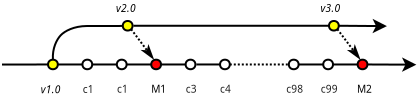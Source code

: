 <?xml version="1.0" encoding="UTF-8"?>
<dia:diagram xmlns:dia="http://www.lysator.liu.se/~alla/dia/">
  <dia:layer name="背景" visible="true" active="true">
    <dia:object type="Standard - Line" version="0" id="O0">
      <dia:attribute name="obj_pos">
        <dia:point val="28.841,25.973"/>
      </dia:attribute>
      <dia:attribute name="obj_bb">
        <dia:rectangle val="28.791,25.625;31.36,26.348"/>
      </dia:attribute>
      <dia:attribute name="conn_endpoints">
        <dia:point val="28.841,25.973"/>
        <dia:point val="31.249,25.991"/>
      </dia:attribute>
      <dia:attribute name="numcp">
        <dia:int val="1"/>
      </dia:attribute>
      <dia:attribute name="end_arrow">
        <dia:enum val="22"/>
      </dia:attribute>
      <dia:attribute name="end_arrow_length">
        <dia:real val="0.5"/>
      </dia:attribute>
      <dia:attribute name="end_arrow_width">
        <dia:real val="0.5"/>
      </dia:attribute>
      <dia:connections>
        <dia:connection handle="0" to="O17" connection="0"/>
      </dia:connections>
    </dia:object>
    <dia:object type="Standard - Text" version="1" id="O1">
      <dia:attribute name="obj_pos">
        <dia:point val="13.935,29.341"/>
      </dia:attribute>
      <dia:attribute name="obj_bb">
        <dia:rectangle val="13.935,28.868;15.042,29.461"/>
      </dia:attribute>
      <dia:attribute name="text">
        <dia:composite type="text">
          <dia:attribute name="string">
            <dia:string>#v1.0#</dia:string>
          </dia:attribute>
          <dia:attribute name="font">
            <dia:font family="sans" style="8" name="Helvetica-Oblique"/>
          </dia:attribute>
          <dia:attribute name="height">
            <dia:real val="0.635"/>
          </dia:attribute>
          <dia:attribute name="pos">
            <dia:point val="13.935,29.341"/>
          </dia:attribute>
          <dia:attribute name="color">
            <dia:color val="#000000"/>
          </dia:attribute>
          <dia:attribute name="alignment">
            <dia:enum val="0"/>
          </dia:attribute>
        </dia:composite>
      </dia:attribute>
      <dia:attribute name="valign">
        <dia:enum val="3"/>
      </dia:attribute>
    </dia:object>
    <dia:object type="Standard - BezierLine" version="0" id="O2">
      <dia:attribute name="obj_pos">
        <dia:point val="14.549,27.669"/>
      </dia:attribute>
      <dia:attribute name="obj_bb">
        <dia:rectangle val="14.495,25.923;18.093,27.722"/>
      </dia:attribute>
      <dia:attribute name="bez_points">
        <dia:point val="14.549,27.669"/>
        <dia:point val="14.512,27.1"/>
        <dia:point val="14.737,26.663"/>
        <dia:point val="14.937,26.45"/>
        <dia:point val="15.137,26.238"/>
        <dia:point val="15.593,25.991"/>
        <dia:point val="16.251,25.985"/>
        <dia:point val="16.909,25.979"/>
        <dia:point val="18.043,25.998"/>
        <dia:point val="18.043,25.973"/>
      </dia:attribute>
      <dia:attribute name="corner_types">
        <dia:enum val="0"/>
        <dia:enum val="0"/>
        <dia:enum val="0"/>
        <dia:enum val="0"/>
      </dia:attribute>
      <dia:attribute name="line_width">
        <dia:real val="0.1"/>
      </dia:attribute>
      <dia:connections>
        <dia:connection handle="0" to="O4" connection="4"/>
        <dia:connection handle="9" to="O14" connection="8"/>
      </dia:connections>
    </dia:object>
    <dia:object type="Standard - Line" version="0" id="O3">
      <dia:attribute name="obj_pos">
        <dia:point val="18.459,26.142"/>
      </dia:attribute>
      <dia:attribute name="obj_bb">
        <dia:rectangle val="18.389,26.072;19.72,27.827"/>
      </dia:attribute>
      <dia:attribute name="conn_endpoints">
        <dia:point val="18.459,26.142"/>
        <dia:point val="19.616,27.688"/>
      </dia:attribute>
      <dia:attribute name="numcp">
        <dia:int val="1"/>
      </dia:attribute>
      <dia:attribute name="line_style">
        <dia:enum val="4"/>
      </dia:attribute>
      <dia:attribute name="end_arrow">
        <dia:enum val="22"/>
      </dia:attribute>
      <dia:attribute name="end_arrow_length">
        <dia:real val="0.5"/>
      </dia:attribute>
      <dia:attribute name="end_arrow_width">
        <dia:real val="0.3"/>
      </dia:attribute>
      <dia:connections>
        <dia:connection handle="0" to="O14" connection="14"/>
        <dia:connection handle="1" to="O5" connection="5"/>
      </dia:connections>
    </dia:object>
    <dia:object type="Flowchart - Ellipse" version="0" id="O4">
      <dia:attribute name="obj_pos">
        <dia:point val="14.305,27.669"/>
      </dia:attribute>
      <dia:attribute name="obj_bb">
        <dia:rectangle val="14.255,27.619;14.843,28.198"/>
      </dia:attribute>
      <dia:attribute name="elem_corner">
        <dia:point val="14.305,27.669"/>
      </dia:attribute>
      <dia:attribute name="elem_width">
        <dia:real val="0.488"/>
      </dia:attribute>
      <dia:attribute name="elem_height">
        <dia:real val="0.478"/>
      </dia:attribute>
      <dia:attribute name="border_width">
        <dia:real val="0.1"/>
      </dia:attribute>
      <dia:attribute name="inner_color">
        <dia:color val="#ffff00"/>
      </dia:attribute>
      <dia:attribute name="show_background">
        <dia:boolean val="true"/>
      </dia:attribute>
      <dia:attribute name="padding">
        <dia:real val="0"/>
      </dia:attribute>
      <dia:attribute name="text">
        <dia:composite type="text">
          <dia:attribute name="string">
            <dia:string>##</dia:string>
          </dia:attribute>
          <dia:attribute name="font">
            <dia:font family="sans" style="0" name="Helvetica"/>
          </dia:attribute>
          <dia:attribute name="height">
            <dia:real val="0.176"/>
          </dia:attribute>
          <dia:attribute name="pos">
            <dia:point val="14.549,27.953"/>
          </dia:attribute>
          <dia:attribute name="color">
            <dia:color val="#000000"/>
          </dia:attribute>
          <dia:attribute name="alignment">
            <dia:enum val="1"/>
          </dia:attribute>
        </dia:composite>
      </dia:attribute>
    </dia:object>
    <dia:object type="Flowchart - Ellipse" version="0" id="O5">
      <dia:attribute name="obj_pos">
        <dia:point val="19.465,27.669"/>
      </dia:attribute>
      <dia:attribute name="obj_bb">
        <dia:rectangle val="19.415,27.619;20.003,28.198"/>
      </dia:attribute>
      <dia:attribute name="elem_corner">
        <dia:point val="19.465,27.669"/>
      </dia:attribute>
      <dia:attribute name="elem_width">
        <dia:real val="0.488"/>
      </dia:attribute>
      <dia:attribute name="elem_height">
        <dia:real val="0.478"/>
      </dia:attribute>
      <dia:attribute name="border_width">
        <dia:real val="0.1"/>
      </dia:attribute>
      <dia:attribute name="inner_color">
        <dia:color val="#ff0000"/>
      </dia:attribute>
      <dia:attribute name="show_background">
        <dia:boolean val="true"/>
      </dia:attribute>
      <dia:attribute name="padding">
        <dia:real val="0"/>
      </dia:attribute>
      <dia:attribute name="text">
        <dia:composite type="text">
          <dia:attribute name="string">
            <dia:string>##</dia:string>
          </dia:attribute>
          <dia:attribute name="font">
            <dia:font family="sans" style="0" name="Helvetica"/>
          </dia:attribute>
          <dia:attribute name="height">
            <dia:real val="0.176"/>
          </dia:attribute>
          <dia:attribute name="pos">
            <dia:point val="19.709,27.953"/>
          </dia:attribute>
          <dia:attribute name="color">
            <dia:color val="#000000"/>
          </dia:attribute>
          <dia:attribute name="alignment">
            <dia:enum val="1"/>
          </dia:attribute>
        </dia:composite>
      </dia:attribute>
    </dia:object>
    <dia:object type="Flowchart - Ellipse" version="0" id="O6">
      <dia:attribute name="obj_pos">
        <dia:point val="17.745,27.669"/>
      </dia:attribute>
      <dia:attribute name="obj_bb">
        <dia:rectangle val="17.695,27.619;18.283,28.198"/>
      </dia:attribute>
      <dia:attribute name="elem_corner">
        <dia:point val="17.745,27.669"/>
      </dia:attribute>
      <dia:attribute name="elem_width">
        <dia:real val="0.488"/>
      </dia:attribute>
      <dia:attribute name="elem_height">
        <dia:real val="0.478"/>
      </dia:attribute>
      <dia:attribute name="border_width">
        <dia:real val="0.1"/>
      </dia:attribute>
      <dia:attribute name="show_background">
        <dia:boolean val="true"/>
      </dia:attribute>
      <dia:attribute name="padding">
        <dia:real val="0"/>
      </dia:attribute>
      <dia:attribute name="text">
        <dia:composite type="text">
          <dia:attribute name="string">
            <dia:string>##</dia:string>
          </dia:attribute>
          <dia:attribute name="font">
            <dia:font family="sans" style="0" name="Helvetica"/>
          </dia:attribute>
          <dia:attribute name="height">
            <dia:real val="0.176"/>
          </dia:attribute>
          <dia:attribute name="pos">
            <dia:point val="17.989,27.953"/>
          </dia:attribute>
          <dia:attribute name="color">
            <dia:color val="#000000"/>
          </dia:attribute>
          <dia:attribute name="alignment">
            <dia:enum val="1"/>
          </dia:attribute>
        </dia:composite>
      </dia:attribute>
    </dia:object>
    <dia:object type="Flowchart - Ellipse" version="0" id="O7">
      <dia:attribute name="obj_pos">
        <dia:point val="16.025,27.669"/>
      </dia:attribute>
      <dia:attribute name="obj_bb">
        <dia:rectangle val="15.975,27.619;16.563,28.198"/>
      </dia:attribute>
      <dia:attribute name="elem_corner">
        <dia:point val="16.025,27.669"/>
      </dia:attribute>
      <dia:attribute name="elem_width">
        <dia:real val="0.488"/>
      </dia:attribute>
      <dia:attribute name="elem_height">
        <dia:real val="0.478"/>
      </dia:attribute>
      <dia:attribute name="border_width">
        <dia:real val="0.1"/>
      </dia:attribute>
      <dia:attribute name="show_background">
        <dia:boolean val="true"/>
      </dia:attribute>
      <dia:attribute name="padding">
        <dia:real val="0"/>
      </dia:attribute>
      <dia:attribute name="text">
        <dia:composite type="text">
          <dia:attribute name="string">
            <dia:string>##</dia:string>
          </dia:attribute>
          <dia:attribute name="font">
            <dia:font family="sans" style="0" name="Helvetica"/>
          </dia:attribute>
          <dia:attribute name="height">
            <dia:real val="0.176"/>
          </dia:attribute>
          <dia:attribute name="pos">
            <dia:point val="16.269,27.953"/>
          </dia:attribute>
          <dia:attribute name="color">
            <dia:color val="#000000"/>
          </dia:attribute>
          <dia:attribute name="alignment">
            <dia:enum val="1"/>
          </dia:attribute>
        </dia:composite>
      </dia:attribute>
    </dia:object>
    <dia:object type="Flowchart - Ellipse" version="0" id="O8">
      <dia:attribute name="obj_pos">
        <dia:point val="22.905,27.669"/>
      </dia:attribute>
      <dia:attribute name="obj_bb">
        <dia:rectangle val="22.855,27.619;23.443,28.198"/>
      </dia:attribute>
      <dia:attribute name="elem_corner">
        <dia:point val="22.905,27.669"/>
      </dia:attribute>
      <dia:attribute name="elem_width">
        <dia:real val="0.488"/>
      </dia:attribute>
      <dia:attribute name="elem_height">
        <dia:real val="0.478"/>
      </dia:attribute>
      <dia:attribute name="border_width">
        <dia:real val="0.1"/>
      </dia:attribute>
      <dia:attribute name="show_background">
        <dia:boolean val="true"/>
      </dia:attribute>
      <dia:attribute name="padding">
        <dia:real val="0"/>
      </dia:attribute>
      <dia:attribute name="text">
        <dia:composite type="text">
          <dia:attribute name="string">
            <dia:string>##</dia:string>
          </dia:attribute>
          <dia:attribute name="font">
            <dia:font family="sans" style="0" name="Helvetica"/>
          </dia:attribute>
          <dia:attribute name="height">
            <dia:real val="0.176"/>
          </dia:attribute>
          <dia:attribute name="pos">
            <dia:point val="23.149,27.953"/>
          </dia:attribute>
          <dia:attribute name="color">
            <dia:color val="#000000"/>
          </dia:attribute>
          <dia:attribute name="alignment">
            <dia:enum val="1"/>
          </dia:attribute>
        </dia:composite>
      </dia:attribute>
    </dia:object>
    <dia:object type="Flowchart - Ellipse" version="0" id="O9">
      <dia:attribute name="obj_pos">
        <dia:point val="21.185,27.669"/>
      </dia:attribute>
      <dia:attribute name="obj_bb">
        <dia:rectangle val="21.135,27.619;21.723,28.198"/>
      </dia:attribute>
      <dia:attribute name="elem_corner">
        <dia:point val="21.185,27.669"/>
      </dia:attribute>
      <dia:attribute name="elem_width">
        <dia:real val="0.488"/>
      </dia:attribute>
      <dia:attribute name="elem_height">
        <dia:real val="0.478"/>
      </dia:attribute>
      <dia:attribute name="border_width">
        <dia:real val="0.1"/>
      </dia:attribute>
      <dia:attribute name="show_background">
        <dia:boolean val="true"/>
      </dia:attribute>
      <dia:attribute name="padding">
        <dia:real val="0"/>
      </dia:attribute>
      <dia:attribute name="text">
        <dia:composite type="text">
          <dia:attribute name="string">
            <dia:string>##</dia:string>
          </dia:attribute>
          <dia:attribute name="font">
            <dia:font family="sans" style="0" name="Helvetica"/>
          </dia:attribute>
          <dia:attribute name="height">
            <dia:real val="0.176"/>
          </dia:attribute>
          <dia:attribute name="pos">
            <dia:point val="21.429,27.953"/>
          </dia:attribute>
          <dia:attribute name="color">
            <dia:color val="#000000"/>
          </dia:attribute>
          <dia:attribute name="alignment">
            <dia:enum val="1"/>
          </dia:attribute>
        </dia:composite>
      </dia:attribute>
    </dia:object>
    <dia:object type="Flowchart - Ellipse" version="0" id="O10">
      <dia:attribute name="obj_pos">
        <dia:point val="29.785,27.669"/>
      </dia:attribute>
      <dia:attribute name="obj_bb">
        <dia:rectangle val="29.735,27.619;30.323,28.198"/>
      </dia:attribute>
      <dia:attribute name="elem_corner">
        <dia:point val="29.785,27.669"/>
      </dia:attribute>
      <dia:attribute name="elem_width">
        <dia:real val="0.488"/>
      </dia:attribute>
      <dia:attribute name="elem_height">
        <dia:real val="0.478"/>
      </dia:attribute>
      <dia:attribute name="border_width">
        <dia:real val="0.1"/>
      </dia:attribute>
      <dia:attribute name="inner_color">
        <dia:color val="#ff0000"/>
      </dia:attribute>
      <dia:attribute name="show_background">
        <dia:boolean val="true"/>
      </dia:attribute>
      <dia:attribute name="padding">
        <dia:real val="0"/>
      </dia:attribute>
      <dia:attribute name="text">
        <dia:composite type="text">
          <dia:attribute name="string">
            <dia:string>##</dia:string>
          </dia:attribute>
          <dia:attribute name="font">
            <dia:font family="sans" style="0" name="Helvetica"/>
          </dia:attribute>
          <dia:attribute name="height">
            <dia:real val="0.176"/>
          </dia:attribute>
          <dia:attribute name="pos">
            <dia:point val="30.029,27.953"/>
          </dia:attribute>
          <dia:attribute name="color">
            <dia:color val="#000000"/>
          </dia:attribute>
          <dia:attribute name="alignment">
            <dia:enum val="1"/>
          </dia:attribute>
        </dia:composite>
      </dia:attribute>
    </dia:object>
    <dia:object type="Flowchart - Ellipse" version="0" id="O11">
      <dia:attribute name="obj_pos">
        <dia:point val="28.065,27.669"/>
      </dia:attribute>
      <dia:attribute name="obj_bb">
        <dia:rectangle val="28.015,27.619;28.603,28.198"/>
      </dia:attribute>
      <dia:attribute name="elem_corner">
        <dia:point val="28.065,27.669"/>
      </dia:attribute>
      <dia:attribute name="elem_width">
        <dia:real val="0.488"/>
      </dia:attribute>
      <dia:attribute name="elem_height">
        <dia:real val="0.478"/>
      </dia:attribute>
      <dia:attribute name="border_width">
        <dia:real val="0.1"/>
      </dia:attribute>
      <dia:attribute name="show_background">
        <dia:boolean val="true"/>
      </dia:attribute>
      <dia:attribute name="padding">
        <dia:real val="0"/>
      </dia:attribute>
      <dia:attribute name="text">
        <dia:composite type="text">
          <dia:attribute name="string">
            <dia:string>##</dia:string>
          </dia:attribute>
          <dia:attribute name="font">
            <dia:font family="sans" style="0" name="Helvetica"/>
          </dia:attribute>
          <dia:attribute name="height">
            <dia:real val="0.176"/>
          </dia:attribute>
          <dia:attribute name="pos">
            <dia:point val="28.309,27.953"/>
          </dia:attribute>
          <dia:attribute name="color">
            <dia:color val="#000000"/>
          </dia:attribute>
          <dia:attribute name="alignment">
            <dia:enum val="1"/>
          </dia:attribute>
        </dia:composite>
      </dia:attribute>
    </dia:object>
    <dia:object type="Flowchart - Ellipse" version="0" id="O12">
      <dia:attribute name="obj_pos">
        <dia:point val="26.345,27.669"/>
      </dia:attribute>
      <dia:attribute name="obj_bb">
        <dia:rectangle val="26.295,27.619;26.883,28.198"/>
      </dia:attribute>
      <dia:attribute name="elem_corner">
        <dia:point val="26.345,27.669"/>
      </dia:attribute>
      <dia:attribute name="elem_width">
        <dia:real val="0.488"/>
      </dia:attribute>
      <dia:attribute name="elem_height">
        <dia:real val="0.478"/>
      </dia:attribute>
      <dia:attribute name="border_width">
        <dia:real val="0.1"/>
      </dia:attribute>
      <dia:attribute name="show_background">
        <dia:boolean val="true"/>
      </dia:attribute>
      <dia:attribute name="padding">
        <dia:real val="0"/>
      </dia:attribute>
      <dia:attribute name="text">
        <dia:composite type="text">
          <dia:attribute name="string">
            <dia:string>##</dia:string>
          </dia:attribute>
          <dia:attribute name="font">
            <dia:font family="sans" style="0" name="Helvetica"/>
          </dia:attribute>
          <dia:attribute name="height">
            <dia:real val="0.176"/>
          </dia:attribute>
          <dia:attribute name="pos">
            <dia:point val="26.589,27.953"/>
          </dia:attribute>
          <dia:attribute name="color">
            <dia:color val="#000000"/>
          </dia:attribute>
          <dia:attribute name="alignment">
            <dia:enum val="1"/>
          </dia:attribute>
        </dia:composite>
      </dia:attribute>
    </dia:object>
    <dia:object type="Standard - Text" version="1" id="O13">
      <dia:attribute name="obj_pos">
        <dia:point val="17.697,25.28"/>
      </dia:attribute>
      <dia:attribute name="obj_bb">
        <dia:rectangle val="17.697,24.808;18.805,25.4"/>
      </dia:attribute>
      <dia:attribute name="text">
        <dia:composite type="text">
          <dia:attribute name="string">
            <dia:string>#v2.0#</dia:string>
          </dia:attribute>
          <dia:attribute name="font">
            <dia:font family="sans" style="8" name="Helvetica-Oblique"/>
          </dia:attribute>
          <dia:attribute name="height">
            <dia:real val="0.635"/>
          </dia:attribute>
          <dia:attribute name="pos">
            <dia:point val="17.697,25.28"/>
          </dia:attribute>
          <dia:attribute name="color">
            <dia:color val="#000000"/>
          </dia:attribute>
          <dia:attribute name="alignment">
            <dia:enum val="0"/>
          </dia:attribute>
        </dia:composite>
      </dia:attribute>
      <dia:attribute name="valign">
        <dia:enum val="3"/>
      </dia:attribute>
    </dia:object>
    <dia:object type="Flowchart - Ellipse" version="0" id="O14">
      <dia:attribute name="obj_pos">
        <dia:point val="18.043,25.734"/>
      </dia:attribute>
      <dia:attribute name="obj_bb">
        <dia:rectangle val="17.993,25.684;18.581,26.262"/>
      </dia:attribute>
      <dia:attribute name="elem_corner">
        <dia:point val="18.043,25.734"/>
      </dia:attribute>
      <dia:attribute name="elem_width">
        <dia:real val="0.488"/>
      </dia:attribute>
      <dia:attribute name="elem_height">
        <dia:real val="0.478"/>
      </dia:attribute>
      <dia:attribute name="border_width">
        <dia:real val="0.1"/>
      </dia:attribute>
      <dia:attribute name="inner_color">
        <dia:color val="#ffff00"/>
      </dia:attribute>
      <dia:attribute name="show_background">
        <dia:boolean val="true"/>
      </dia:attribute>
      <dia:attribute name="padding">
        <dia:real val="0"/>
      </dia:attribute>
      <dia:attribute name="text">
        <dia:composite type="text">
          <dia:attribute name="string">
            <dia:string>##</dia:string>
          </dia:attribute>
          <dia:attribute name="font">
            <dia:font family="sans" style="0" name="Helvetica"/>
          </dia:attribute>
          <dia:attribute name="height">
            <dia:real val="0.176"/>
          </dia:attribute>
          <dia:attribute name="pos">
            <dia:point val="18.287,26.017"/>
          </dia:attribute>
          <dia:attribute name="color">
            <dia:color val="#000000"/>
          </dia:attribute>
          <dia:attribute name="alignment">
            <dia:enum val="1"/>
          </dia:attribute>
        </dia:composite>
      </dia:attribute>
    </dia:object>
    <dia:object type="Standard - Text" version="1" id="O15">
      <dia:attribute name="obj_pos">
        <dia:point val="16.035,29.331"/>
      </dia:attribute>
      <dia:attribute name="obj_bb">
        <dia:rectangle val="16.035,28.859;16.637,29.451"/>
      </dia:attribute>
      <dia:attribute name="text">
        <dia:composite type="text">
          <dia:attribute name="string">
            <dia:string>#c1#</dia:string>
          </dia:attribute>
          <dia:attribute name="font">
            <dia:font family="sans" style="0" name="Helvetica"/>
          </dia:attribute>
          <dia:attribute name="height">
            <dia:real val="0.635"/>
          </dia:attribute>
          <dia:attribute name="pos">
            <dia:point val="16.035,29.331"/>
          </dia:attribute>
          <dia:attribute name="color">
            <dia:color val="#202020"/>
          </dia:attribute>
          <dia:attribute name="alignment">
            <dia:enum val="0"/>
          </dia:attribute>
        </dia:composite>
      </dia:attribute>
      <dia:attribute name="valign">
        <dia:enum val="3"/>
      </dia:attribute>
    </dia:object>
    <dia:object type="Standard - Line" version="0" id="O16">
      <dia:attribute name="obj_pos">
        <dia:point val="12.003,27.913"/>
      </dia:attribute>
      <dia:attribute name="obj_bb">
        <dia:rectangle val="11.953,27.858;14.355,27.963"/>
      </dia:attribute>
      <dia:attribute name="conn_endpoints">
        <dia:point val="12.003,27.913"/>
        <dia:point val="14.305,27.909"/>
      </dia:attribute>
      <dia:attribute name="numcp">
        <dia:int val="1"/>
      </dia:attribute>
      <dia:connections>
        <dia:connection handle="1" to="O4" connection="8"/>
      </dia:connections>
    </dia:object>
    <dia:object type="Flowchart - Ellipse" version="0" id="O17">
      <dia:attribute name="obj_pos">
        <dia:point val="28.353,25.734"/>
      </dia:attribute>
      <dia:attribute name="obj_bb">
        <dia:rectangle val="28.303,25.684;28.891,26.262"/>
      </dia:attribute>
      <dia:attribute name="elem_corner">
        <dia:point val="28.353,25.734"/>
      </dia:attribute>
      <dia:attribute name="elem_width">
        <dia:real val="0.488"/>
      </dia:attribute>
      <dia:attribute name="elem_height">
        <dia:real val="0.478"/>
      </dia:attribute>
      <dia:attribute name="border_width">
        <dia:real val="0.1"/>
      </dia:attribute>
      <dia:attribute name="inner_color">
        <dia:color val="#ffff00"/>
      </dia:attribute>
      <dia:attribute name="show_background">
        <dia:boolean val="true"/>
      </dia:attribute>
      <dia:attribute name="padding">
        <dia:real val="0"/>
      </dia:attribute>
      <dia:attribute name="text">
        <dia:composite type="text">
          <dia:attribute name="string">
            <dia:string>##</dia:string>
          </dia:attribute>
          <dia:attribute name="font">
            <dia:font family="sans" style="0" name="Helvetica"/>
          </dia:attribute>
          <dia:attribute name="height">
            <dia:real val="0.176"/>
          </dia:attribute>
          <dia:attribute name="pos">
            <dia:point val="28.597,26.017"/>
          </dia:attribute>
          <dia:attribute name="color">
            <dia:color val="#000000"/>
          </dia:attribute>
          <dia:attribute name="alignment">
            <dia:enum val="1"/>
          </dia:attribute>
        </dia:composite>
      </dia:attribute>
    </dia:object>
    <dia:object type="Standard - Line" version="0" id="O18">
      <dia:attribute name="obj_pos">
        <dia:point val="18.572,25.973"/>
      </dia:attribute>
      <dia:attribute name="obj_bb">
        <dia:rectangle val="18.522,25.923;28.403,26.023"/>
      </dia:attribute>
      <dia:attribute name="conn_endpoints">
        <dia:point val="18.572,25.973"/>
        <dia:point val="28.353,25.973"/>
      </dia:attribute>
      <dia:attribute name="numcp">
        <dia:int val="1"/>
      </dia:attribute>
      <dia:connections>
        <dia:connection handle="0" to="O14" connection="16"/>
        <dia:connection handle="1" to="O17" connection="8"/>
      </dia:connections>
    </dia:object>
    <dia:object type="Standard - Line" version="0" id="O19">
      <dia:attribute name="obj_pos">
        <dia:point val="23.393,27.909"/>
      </dia:attribute>
      <dia:attribute name="obj_bb">
        <dia:rectangle val="23.343,27.858;26.395,27.959"/>
      </dia:attribute>
      <dia:attribute name="conn_endpoints">
        <dia:point val="23.393,27.909"/>
        <dia:point val="26.345,27.909"/>
      </dia:attribute>
      <dia:attribute name="numcp">
        <dia:int val="1"/>
      </dia:attribute>
      <dia:attribute name="line_style">
        <dia:enum val="4"/>
      </dia:attribute>
      <dia:connections>
        <dia:connection handle="0" to="O8" connection="0"/>
        <dia:connection handle="1" to="O12" connection="8"/>
      </dia:connections>
    </dia:object>
    <dia:object type="Standard - Line" version="0" id="O20">
      <dia:attribute name="obj_pos">
        <dia:point val="14.793,27.909"/>
      </dia:attribute>
      <dia:attribute name="obj_bb">
        <dia:rectangle val="14.743,27.858;16.075,27.959"/>
      </dia:attribute>
      <dia:attribute name="conn_endpoints">
        <dia:point val="14.793,27.909"/>
        <dia:point val="16.025,27.909"/>
      </dia:attribute>
      <dia:attribute name="numcp">
        <dia:int val="1"/>
      </dia:attribute>
      <dia:connections>
        <dia:connection handle="0" to="O4" connection="0"/>
        <dia:connection handle="1" to="O7" connection="8"/>
      </dia:connections>
    </dia:object>
    <dia:object type="Standard - Line" version="0" id="O21">
      <dia:attribute name="obj_pos">
        <dia:point val="16.513,27.909"/>
      </dia:attribute>
      <dia:attribute name="obj_bb">
        <dia:rectangle val="16.463,27.858;17.795,27.959"/>
      </dia:attribute>
      <dia:attribute name="conn_endpoints">
        <dia:point val="16.513,27.909"/>
        <dia:point val="17.745,27.909"/>
      </dia:attribute>
      <dia:attribute name="numcp">
        <dia:int val="1"/>
      </dia:attribute>
      <dia:connections>
        <dia:connection handle="0" to="O7" connection="0"/>
        <dia:connection handle="1" to="O6" connection="8"/>
      </dia:connections>
    </dia:object>
    <dia:object type="Standard - Line" version="0" id="O22">
      <dia:attribute name="obj_pos">
        <dia:point val="18.233,27.909"/>
      </dia:attribute>
      <dia:attribute name="obj_bb">
        <dia:rectangle val="18.183,27.858;19.515,27.959"/>
      </dia:attribute>
      <dia:attribute name="conn_endpoints">
        <dia:point val="18.233,27.909"/>
        <dia:point val="19.465,27.909"/>
      </dia:attribute>
      <dia:attribute name="numcp">
        <dia:int val="1"/>
      </dia:attribute>
      <dia:connections>
        <dia:connection handle="0" to="O6" connection="0"/>
        <dia:connection handle="1" to="O5" connection="8"/>
      </dia:connections>
    </dia:object>
    <dia:object type="Standard - Line" version="0" id="O23">
      <dia:attribute name="obj_pos">
        <dia:point val="19.953,27.909"/>
      </dia:attribute>
      <dia:attribute name="obj_bb">
        <dia:rectangle val="19.903,27.858;21.235,27.959"/>
      </dia:attribute>
      <dia:attribute name="conn_endpoints">
        <dia:point val="19.953,27.909"/>
        <dia:point val="21.185,27.909"/>
      </dia:attribute>
      <dia:attribute name="numcp">
        <dia:int val="1"/>
      </dia:attribute>
      <dia:connections>
        <dia:connection handle="0" to="O5" connection="0"/>
        <dia:connection handle="1" to="O9" connection="8"/>
      </dia:connections>
    </dia:object>
    <dia:object type="Standard - Line" version="0" id="O24">
      <dia:attribute name="obj_pos">
        <dia:point val="21.72,27.909"/>
      </dia:attribute>
      <dia:attribute name="obj_bb">
        <dia:rectangle val="21.67,27.858;22.955,27.959"/>
      </dia:attribute>
      <dia:attribute name="conn_endpoints">
        <dia:point val="21.72,27.909"/>
        <dia:point val="22.905,27.909"/>
      </dia:attribute>
      <dia:attribute name="numcp">
        <dia:int val="1"/>
      </dia:attribute>
      <dia:connections>
        <dia:connection handle="0" to="O9" connection="16"/>
        <dia:connection handle="1" to="O8" connection="8"/>
      </dia:connections>
    </dia:object>
    <dia:object type="Standard - Line" version="0" id="O25">
      <dia:attribute name="obj_pos">
        <dia:point val="26.833,27.909"/>
      </dia:attribute>
      <dia:attribute name="obj_bb">
        <dia:rectangle val="26.783,27.858;28.115,27.959"/>
      </dia:attribute>
      <dia:attribute name="conn_endpoints">
        <dia:point val="26.833,27.909"/>
        <dia:point val="28.065,27.909"/>
      </dia:attribute>
      <dia:attribute name="numcp">
        <dia:int val="1"/>
      </dia:attribute>
      <dia:connections>
        <dia:connection handle="0" to="O12" connection="0"/>
        <dia:connection handle="1" to="O11" connection="8"/>
      </dia:connections>
    </dia:object>
    <dia:object type="Standard - Line" version="0" id="O26">
      <dia:attribute name="obj_pos">
        <dia:point val="28.553,27.909"/>
      </dia:attribute>
      <dia:attribute name="obj_bb">
        <dia:rectangle val="28.503,27.858;29.835,27.959"/>
      </dia:attribute>
      <dia:attribute name="conn_endpoints">
        <dia:point val="28.553,27.909"/>
        <dia:point val="29.785,27.909"/>
      </dia:attribute>
      <dia:attribute name="numcp">
        <dia:int val="1"/>
      </dia:attribute>
      <dia:connections>
        <dia:connection handle="0" to="O11" connection="0"/>
        <dia:connection handle="1" to="O10" connection="8"/>
      </dia:connections>
    </dia:object>
    <dia:object type="Standard - Text" version="1" id="O27">
      <dia:attribute name="obj_pos">
        <dia:point val="17.753,29.316"/>
      </dia:attribute>
      <dia:attribute name="obj_bb">
        <dia:rectangle val="17.753,28.844;18.355,29.436"/>
      </dia:attribute>
      <dia:attribute name="text">
        <dia:composite type="text">
          <dia:attribute name="string">
            <dia:string>#c1#</dia:string>
          </dia:attribute>
          <dia:attribute name="font">
            <dia:font family="sans" style="0" name="Helvetica"/>
          </dia:attribute>
          <dia:attribute name="height">
            <dia:real val="0.635"/>
          </dia:attribute>
          <dia:attribute name="pos">
            <dia:point val="17.753,29.316"/>
          </dia:attribute>
          <dia:attribute name="color">
            <dia:color val="#202020"/>
          </dia:attribute>
          <dia:attribute name="alignment">
            <dia:enum val="0"/>
          </dia:attribute>
        </dia:composite>
      </dia:attribute>
      <dia:attribute name="valign">
        <dia:enum val="3"/>
      </dia:attribute>
    </dia:object>
    <dia:object type="Standard - Text" version="1" id="O28">
      <dia:attribute name="obj_pos">
        <dia:point val="19.471,29.316"/>
      </dia:attribute>
      <dia:attribute name="obj_bb">
        <dia:rectangle val="19.471,28.844;20.231,29.436"/>
      </dia:attribute>
      <dia:attribute name="text">
        <dia:composite type="text">
          <dia:attribute name="string">
            <dia:string>#M1#</dia:string>
          </dia:attribute>
          <dia:attribute name="font">
            <dia:font family="sans" style="0" name="Helvetica"/>
          </dia:attribute>
          <dia:attribute name="height">
            <dia:real val="0.635"/>
          </dia:attribute>
          <dia:attribute name="pos">
            <dia:point val="19.471,29.316"/>
          </dia:attribute>
          <dia:attribute name="color">
            <dia:color val="#000000"/>
          </dia:attribute>
          <dia:attribute name="alignment">
            <dia:enum val="0"/>
          </dia:attribute>
        </dia:composite>
      </dia:attribute>
      <dia:attribute name="valign">
        <dia:enum val="3"/>
      </dia:attribute>
    </dia:object>
    <dia:object type="Standard - Text" version="1" id="O29">
      <dia:attribute name="obj_pos">
        <dia:point val="21.189,29.316"/>
      </dia:attribute>
      <dia:attribute name="obj_bb">
        <dia:rectangle val="21.189,28.844;21.791,29.436"/>
      </dia:attribute>
      <dia:attribute name="text">
        <dia:composite type="text">
          <dia:attribute name="string">
            <dia:string>#c3#</dia:string>
          </dia:attribute>
          <dia:attribute name="font">
            <dia:font family="sans" style="0" name="Helvetica"/>
          </dia:attribute>
          <dia:attribute name="height">
            <dia:real val="0.635"/>
          </dia:attribute>
          <dia:attribute name="pos">
            <dia:point val="21.189,29.316"/>
          </dia:attribute>
          <dia:attribute name="color">
            <dia:color val="#202020"/>
          </dia:attribute>
          <dia:attribute name="alignment">
            <dia:enum val="0"/>
          </dia:attribute>
        </dia:composite>
      </dia:attribute>
      <dia:attribute name="valign">
        <dia:enum val="3"/>
      </dia:attribute>
    </dia:object>
    <dia:object type="Standard - Text" version="1" id="O30">
      <dia:attribute name="obj_pos">
        <dia:point val="22.907,29.316"/>
      </dia:attribute>
      <dia:attribute name="obj_bb">
        <dia:rectangle val="22.907,28.844;23.509,29.436"/>
      </dia:attribute>
      <dia:attribute name="text">
        <dia:composite type="text">
          <dia:attribute name="string">
            <dia:string>#c4#</dia:string>
          </dia:attribute>
          <dia:attribute name="font">
            <dia:font family="sans" style="0" name="Helvetica"/>
          </dia:attribute>
          <dia:attribute name="height">
            <dia:real val="0.635"/>
          </dia:attribute>
          <dia:attribute name="pos">
            <dia:point val="22.907,29.316"/>
          </dia:attribute>
          <dia:attribute name="color">
            <dia:color val="#202020"/>
          </dia:attribute>
          <dia:attribute name="alignment">
            <dia:enum val="0"/>
          </dia:attribute>
        </dia:composite>
      </dia:attribute>
      <dia:attribute name="valign">
        <dia:enum val="3"/>
      </dia:attribute>
    </dia:object>
    <dia:object type="Standard - Text" version="1" id="O31">
      <dia:attribute name="obj_pos">
        <dia:point val="26.217,29.316"/>
      </dia:attribute>
      <dia:attribute name="obj_bb">
        <dia:rectangle val="26.217,28.844;27.142,29.436"/>
      </dia:attribute>
      <dia:attribute name="text">
        <dia:composite type="text">
          <dia:attribute name="string">
            <dia:string>#c98#</dia:string>
          </dia:attribute>
          <dia:attribute name="font">
            <dia:font family="sans" style="0" name="Helvetica"/>
          </dia:attribute>
          <dia:attribute name="height">
            <dia:real val="0.635"/>
          </dia:attribute>
          <dia:attribute name="pos">
            <dia:point val="26.217,29.316"/>
          </dia:attribute>
          <dia:attribute name="color">
            <dia:color val="#202020"/>
          </dia:attribute>
          <dia:attribute name="alignment">
            <dia:enum val="0"/>
          </dia:attribute>
        </dia:composite>
      </dia:attribute>
      <dia:attribute name="valign">
        <dia:enum val="3"/>
      </dia:attribute>
    </dia:object>
    <dia:object type="Standard - Text" version="1" id="O32">
      <dia:attribute name="obj_pos">
        <dia:point val="27.935,29.316"/>
      </dia:attribute>
      <dia:attribute name="obj_bb">
        <dia:rectangle val="27.935,28.844;28.86,29.436"/>
      </dia:attribute>
      <dia:attribute name="text">
        <dia:composite type="text">
          <dia:attribute name="string">
            <dia:string>#c99#</dia:string>
          </dia:attribute>
          <dia:attribute name="font">
            <dia:font family="sans" style="0" name="Helvetica"/>
          </dia:attribute>
          <dia:attribute name="height">
            <dia:real val="0.635"/>
          </dia:attribute>
          <dia:attribute name="pos">
            <dia:point val="27.935,29.316"/>
          </dia:attribute>
          <dia:attribute name="color">
            <dia:color val="#202020"/>
          </dia:attribute>
          <dia:attribute name="alignment">
            <dia:enum val="0"/>
          </dia:attribute>
        </dia:composite>
      </dia:attribute>
      <dia:attribute name="valign">
        <dia:enum val="3"/>
      </dia:attribute>
    </dia:object>
    <dia:object type="Standard - Text" version="1" id="O33">
      <dia:attribute name="obj_pos">
        <dia:point val="29.753,29.316"/>
      </dia:attribute>
      <dia:attribute name="obj_bb">
        <dia:rectangle val="29.753,28.844;30.513,29.436"/>
      </dia:attribute>
      <dia:attribute name="text">
        <dia:composite type="text">
          <dia:attribute name="string">
            <dia:string>#M2#</dia:string>
          </dia:attribute>
          <dia:attribute name="font">
            <dia:font family="sans" style="0" name="Helvetica"/>
          </dia:attribute>
          <dia:attribute name="height">
            <dia:real val="0.635"/>
          </dia:attribute>
          <dia:attribute name="pos">
            <dia:point val="29.753,29.316"/>
          </dia:attribute>
          <dia:attribute name="color">
            <dia:color val="#000000"/>
          </dia:attribute>
          <dia:attribute name="alignment">
            <dia:enum val="0"/>
          </dia:attribute>
        </dia:composite>
      </dia:attribute>
      <dia:attribute name="valign">
        <dia:enum val="3"/>
      </dia:attribute>
    </dia:object>
    <dia:object type="Standard - Line" version="0" id="O34">
      <dia:attribute name="obj_pos">
        <dia:point val="28.77,26.142"/>
      </dia:attribute>
      <dia:attribute name="obj_bb">
        <dia:rectangle val="28.7,26.072;30.04,27.826"/>
      </dia:attribute>
      <dia:attribute name="conn_endpoints">
        <dia:point val="28.77,26.142"/>
        <dia:point val="29.936,27.688"/>
      </dia:attribute>
      <dia:attribute name="numcp">
        <dia:int val="1"/>
      </dia:attribute>
      <dia:attribute name="line_style">
        <dia:enum val="4"/>
      </dia:attribute>
      <dia:attribute name="end_arrow">
        <dia:enum val="22"/>
      </dia:attribute>
      <dia:attribute name="end_arrow_length">
        <dia:real val="0.5"/>
      </dia:attribute>
      <dia:attribute name="end_arrow_width">
        <dia:real val="0.3"/>
      </dia:attribute>
      <dia:connections>
        <dia:connection handle="0" to="O17" connection="14"/>
        <dia:connection handle="1" to="O10" connection="5"/>
      </dia:connections>
    </dia:object>
    <dia:object type="Standard - Line" version="0" id="O35">
      <dia:attribute name="obj_pos">
        <dia:point val="30.273,27.909"/>
      </dia:attribute>
      <dia:attribute name="obj_bb">
        <dia:rectangle val="30.223,27.555;32.833,28.278"/>
      </dia:attribute>
      <dia:attribute name="conn_endpoints">
        <dia:point val="30.273,27.909"/>
        <dia:point val="32.721,27.919"/>
      </dia:attribute>
      <dia:attribute name="numcp">
        <dia:int val="1"/>
      </dia:attribute>
      <dia:attribute name="end_arrow">
        <dia:enum val="22"/>
      </dia:attribute>
      <dia:attribute name="end_arrow_length">
        <dia:real val="0.5"/>
      </dia:attribute>
      <dia:attribute name="end_arrow_width">
        <dia:real val="0.5"/>
      </dia:attribute>
      <dia:connections>
        <dia:connection handle="0" to="O10" connection="0"/>
      </dia:connections>
    </dia:object>
    <dia:object type="Standard - Text" version="1" id="O36">
      <dia:attribute name="obj_pos">
        <dia:point val="27.934,25.28"/>
      </dia:attribute>
      <dia:attribute name="obj_bb">
        <dia:rectangle val="27.934,24.808;29.042,25.4"/>
      </dia:attribute>
      <dia:attribute name="text">
        <dia:composite type="text">
          <dia:attribute name="string">
            <dia:string>#v3.0#</dia:string>
          </dia:attribute>
          <dia:attribute name="font">
            <dia:font family="sans" style="8" name="Helvetica-Oblique"/>
          </dia:attribute>
          <dia:attribute name="height">
            <dia:real val="0.635"/>
          </dia:attribute>
          <dia:attribute name="pos">
            <dia:point val="27.934,25.28"/>
          </dia:attribute>
          <dia:attribute name="color">
            <dia:color val="#000000"/>
          </dia:attribute>
          <dia:attribute name="alignment">
            <dia:enum val="0"/>
          </dia:attribute>
        </dia:composite>
      </dia:attribute>
      <dia:attribute name="valign">
        <dia:enum val="3"/>
      </dia:attribute>
    </dia:object>
  </dia:layer>
</dia:diagram>
